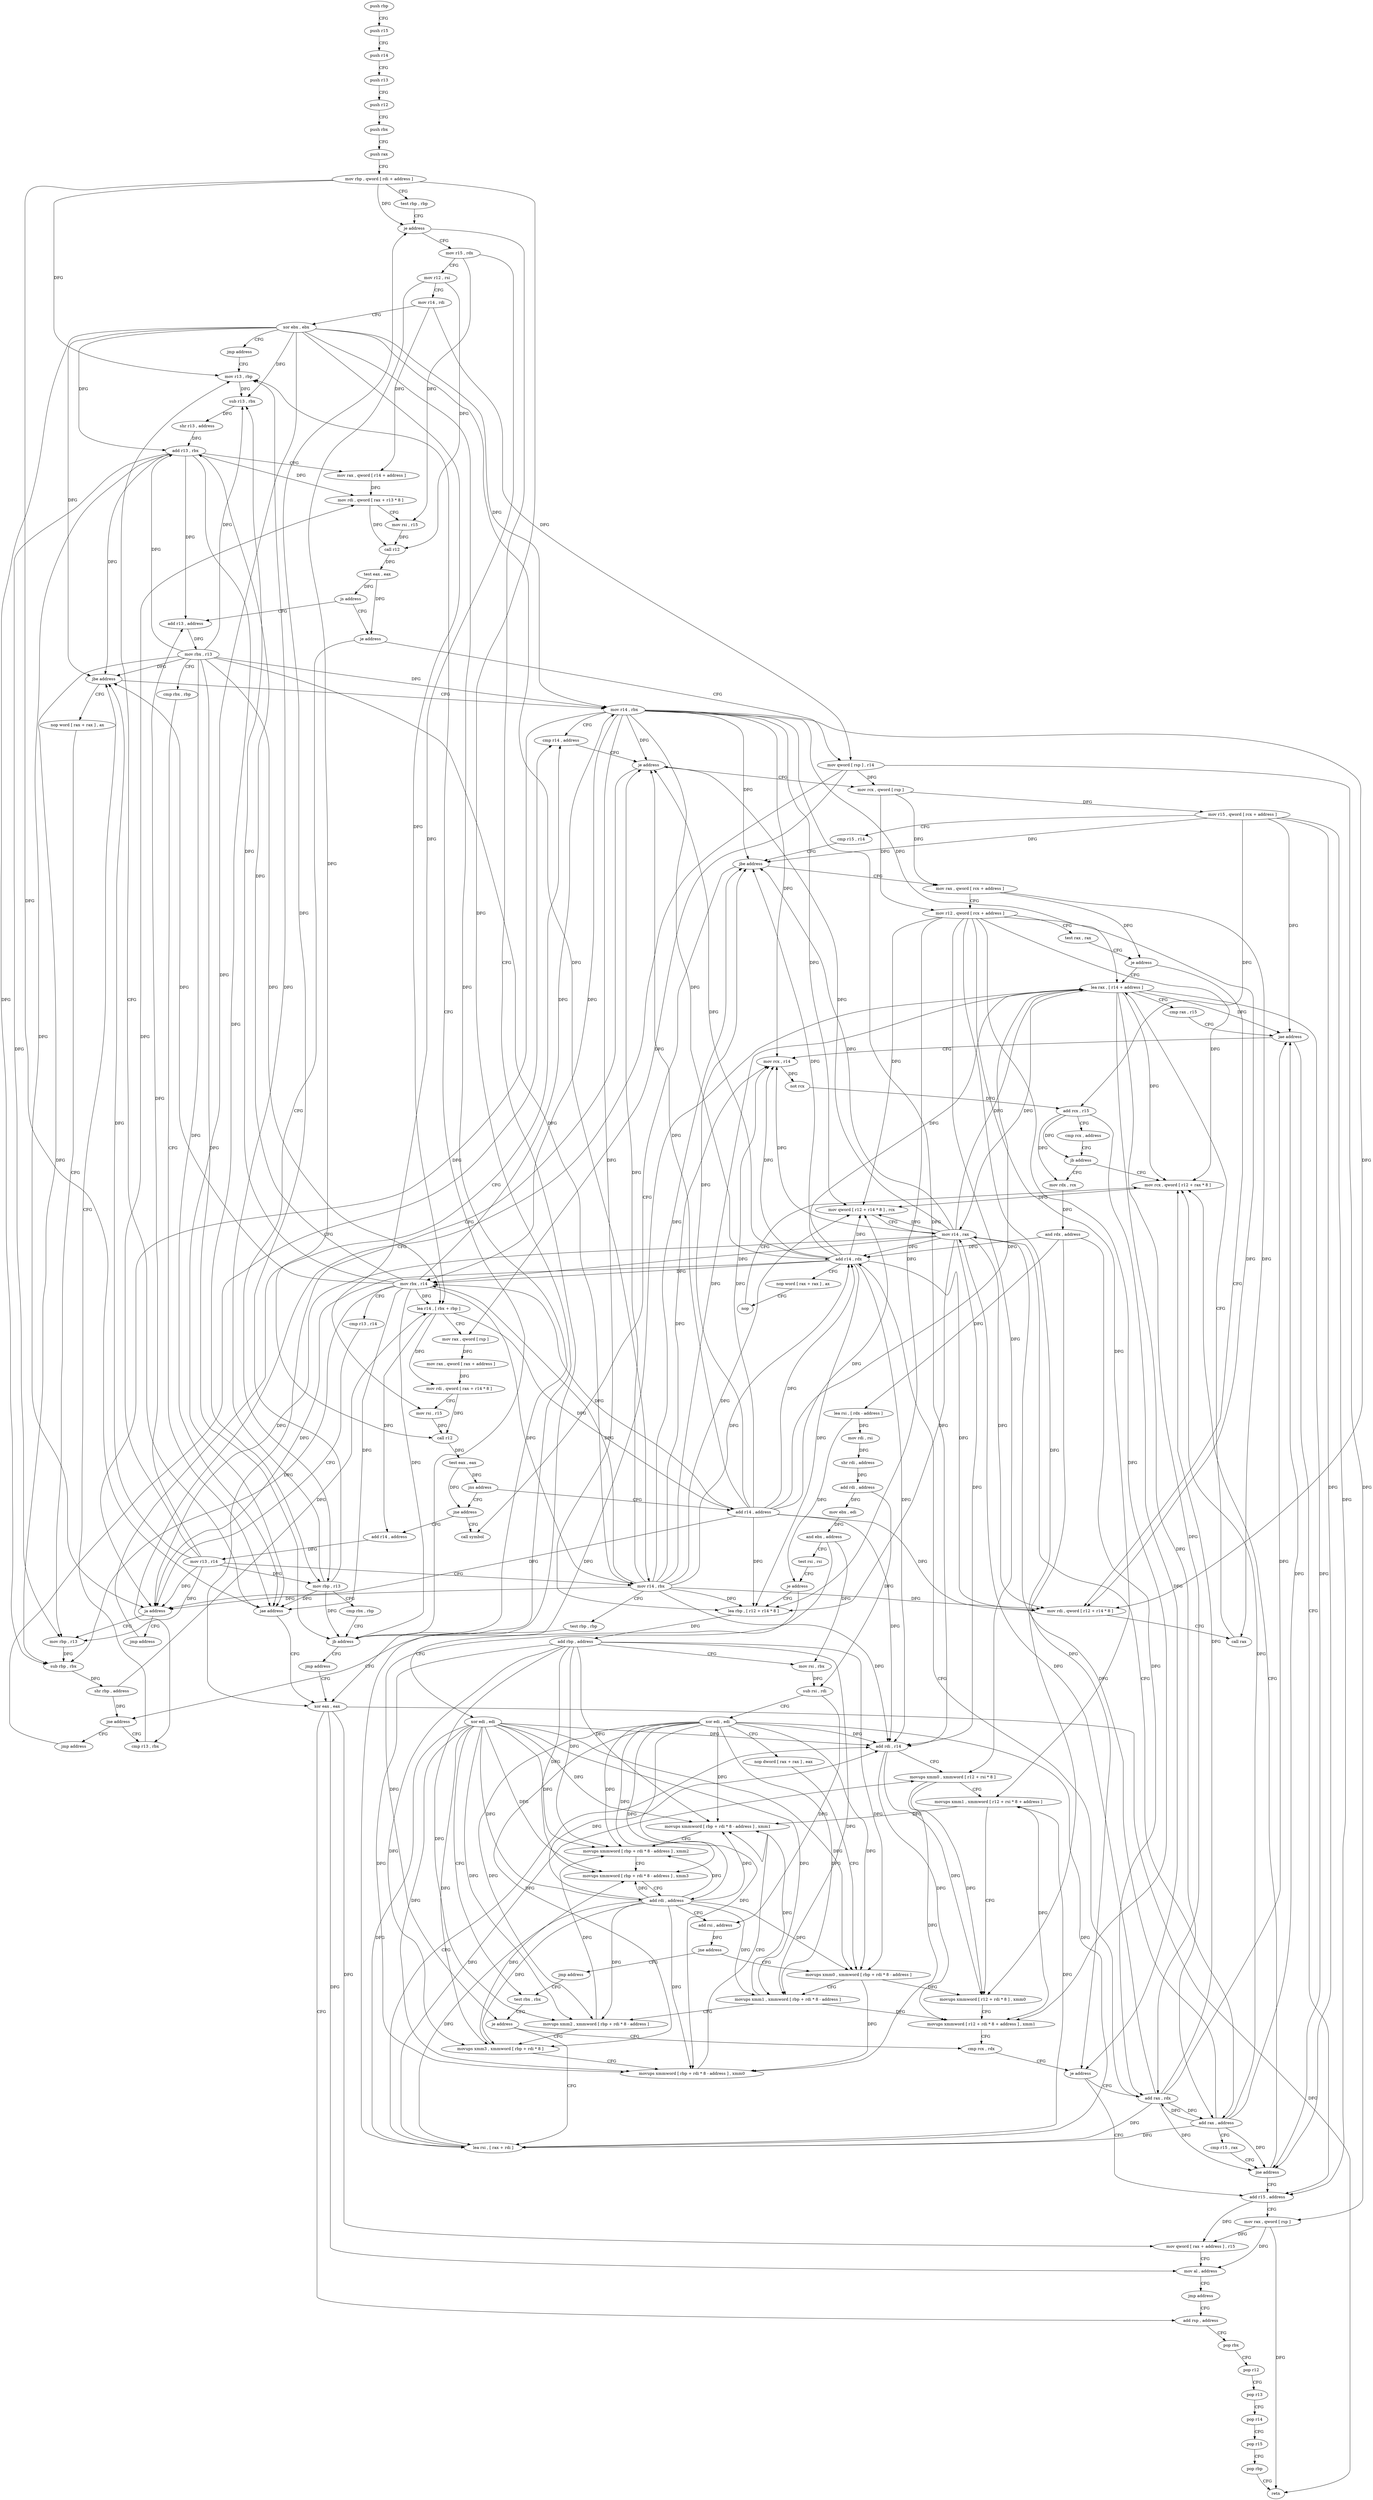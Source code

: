 digraph "func" {
"158048" [label = "push rbp" ]
"158049" [label = "push r15" ]
"158051" [label = "push r14" ]
"158053" [label = "push r13" ]
"158055" [label = "push r12" ]
"158057" [label = "push rbx" ]
"158058" [label = "push rax" ]
"158059" [label = "mov rbp , qword [ rdi + address ]" ]
"158063" [label = "test rbp , rbp" ]
"158066" [label = "je address" ]
"158452" [label = "xor eax , eax" ]
"158072" [label = "mov r15 , rdx" ]
"158454" [label = "add rsp , address" ]
"158075" [label = "mov r12 , rsi" ]
"158078" [label = "mov r14 , rdi" ]
"158081" [label = "xor ebx , ebx" ]
"158083" [label = "jmp address" ]
"158112" [label = "mov r13 , rbp" ]
"158115" [label = "sub r13 , rbx" ]
"158118" [label = "shr r13 , address" ]
"158121" [label = "add r13 , rbx" ]
"158124" [label = "mov rax , qword [ r14 + address ]" ]
"158128" [label = "mov rdi , qword [ rax + r13 * 8 ]" ]
"158132" [label = "mov rsi , r15" ]
"158135" [label = "call r12" ]
"158138" [label = "test eax , eax" ]
"158140" [label = "js address" ]
"158096" [label = "add r13 , address" ]
"158142" [label = "je address" ]
"158100" [label = "mov rbx , r13" ]
"158103" [label = "cmp rbx , rbp" ]
"158106" [label = "jae address" ]
"158157" [label = "mov qword [ rsp ] , r14" ]
"158144" [label = "mov rbp , r13" ]
"158161" [label = "cmp r13 , rbx" ]
"158147" [label = "cmp rbx , rbp" ]
"158150" [label = "jb address" ]
"158152" [label = "jmp address" ]
"158263" [label = "mov r14 , rbx" ]
"158266" [label = "cmp r14 , address" ]
"158166" [label = "nop word [ rax + rax ] , ax" ]
"158176" [label = "mov rbp , r13" ]
"158276" [label = "mov rcx , qword [ rsp ]" ]
"158280" [label = "mov r15 , qword [ rcx + address ]" ]
"158284" [label = "cmp r15 , r14" ]
"158287" [label = "jbe address" ]
"158564" [label = "call symbol" ]
"158293" [label = "mov rax , qword [ rcx + address ]" ]
"158240" [label = "jne address" ]
"158246" [label = "add r14 , address" ]
"158211" [label = "add r14 , address" ]
"158215" [label = "mov rbx , r14" ]
"158218" [label = "cmp r13 , r14" ]
"158221" [label = "ja address" ]
"158223" [label = "jmp address" ]
"158297" [label = "mov r12 , qword [ rcx + address ]" ]
"158301" [label = "test rax , rax" ]
"158304" [label = "je address" ]
"158312" [label = "lea rax , [ r14 + address ]" ]
"158306" [label = "mov rdi , qword [ r12 + r14 * 8 ]" ]
"158250" [label = "mov r13 , r14" ]
"158253" [label = "mov r14 , rbx" ]
"158256" [label = "test rbp , rbp" ]
"158259" [label = "jne address" ]
"158261" [label = "jmp address" ]
"158179" [label = "sub rbp , rbx" ]
"158182" [label = "shr rbp , address" ]
"158185" [label = "lea r14 , [ rbx + rbp ]" ]
"158189" [label = "mov rax , qword [ rsp ]" ]
"158193" [label = "mov rax , qword [ rax + address ]" ]
"158197" [label = "mov rdi , qword [ rax + r14 * 8 ]" ]
"158201" [label = "mov rsi , r15" ]
"158204" [label = "call r12" ]
"158207" [label = "test eax , eax" ]
"158209" [label = "jns address" ]
"158316" [label = "cmp rax , r15" ]
"158319" [label = "jae address" ]
"158548" [label = "add r15 , address" ]
"158325" [label = "mov rcx , r14" ]
"158310" [label = "call rax" ]
"158164" [label = "jbe address" ]
"158270" [label = "je address" ]
"158552" [label = "mov rax , qword [ rsp ]" ]
"158556" [label = "mov qword [ rax + address ] , r15" ]
"158560" [label = "mov al , address" ]
"158562" [label = "jmp address" ]
"158328" [label = "not rcx" ]
"158331" [label = "add rcx , r15" ]
"158334" [label = "cmp rcx , address" ]
"158338" [label = "jb address" ]
"158528" [label = "mov rcx , qword [ r12 + rax * 8 ]" ]
"158344" [label = "mov rdx , rcx" ]
"158458" [label = "pop rbx" ]
"158459" [label = "pop r12" ]
"158461" [label = "pop r13" ]
"158463" [label = "pop r14" ]
"158465" [label = "pop r15" ]
"158467" [label = "pop rbp" ]
"158468" [label = "retn" ]
"158532" [label = "mov qword [ r12 + r14 * 8 ] , rcx" ]
"158536" [label = "mov r14 , rax" ]
"158539" [label = "add rax , address" ]
"158543" [label = "cmp r15 , rax" ]
"158546" [label = "jne address" ]
"158347" [label = "and rdx , address" ]
"158351" [label = "lea rsi , [ rdx - address ]" ]
"158355" [label = "mov rdi , rsi" ]
"158358" [label = "shr rdi , address" ]
"158362" [label = "add rdi , address" ]
"158366" [label = "mov ebx , edi" ]
"158368" [label = "and ebx , address" ]
"158371" [label = "test rsi , rsi" ]
"158374" [label = "je address" ]
"158469" [label = "xor edi , edi" ]
"158376" [label = "lea rbp , [ r12 + r14 * 8 ]" ]
"158471" [label = "test rbx , rbx" ]
"158380" [label = "add rbp , address" ]
"158384" [label = "mov rsi , rbx" ]
"158387" [label = "sub rsi , rdi" ]
"158390" [label = "xor edi , edi" ]
"158392" [label = "nop dword [ rax + rax ] , eax" ]
"158400" [label = "movups xmm0 , xmmword [ rbp + rdi * 8 - address ]" ]
"158505" [label = "cmp rcx , rdx" ]
"158508" [label = "je address" ]
"158510" [label = "add rax , rdx" ]
"158476" [label = "lea rsi , [ rax + rdi ]" ]
"158480" [label = "add rdi , r14" ]
"158483" [label = "movups xmm0 , xmmword [ r12 + rsi * 8 ]" ]
"158488" [label = "movups xmm1 , xmmword [ r12 + rsi * 8 + address ]" ]
"158494" [label = "movups xmmword [ r12 + rdi * 8 ] , xmm0" ]
"158499" [label = "movups xmmword [ r12 + rdi * 8 + address ] , xmm1" ]
"158405" [label = "movups xmm1 , xmmword [ rbp + rdi * 8 - address ]" ]
"158410" [label = "movups xmm2 , xmmword [ rbp + rdi * 8 - address ]" ]
"158415" [label = "movups xmm3 , xmmword [ rbp + rdi * 8 ]" ]
"158420" [label = "movups xmmword [ rbp + rdi * 8 - address ] , xmm0" ]
"158425" [label = "movups xmmword [ rbp + rdi * 8 - address ] , xmm1" ]
"158430" [label = "movups xmmword [ rbp + rdi * 8 - address ] , xmm2" ]
"158435" [label = "movups xmmword [ rbp + rdi * 8 - address ] , xmm3" ]
"158440" [label = "add rdi , address" ]
"158444" [label = "add rsi , address" ]
"158448" [label = "jne address" ]
"158450" [label = "jmp address" ]
"158513" [label = "add r14 , rdx" ]
"158516" [label = "nop word [ rax + rax ] , ax" ]
"158526" [label = "nop" ]
"158474" [label = "je address" ]
"158048" -> "158049" [ label = "CFG" ]
"158049" -> "158051" [ label = "CFG" ]
"158051" -> "158053" [ label = "CFG" ]
"158053" -> "158055" [ label = "CFG" ]
"158055" -> "158057" [ label = "CFG" ]
"158057" -> "158058" [ label = "CFG" ]
"158058" -> "158059" [ label = "CFG" ]
"158059" -> "158063" [ label = "CFG" ]
"158059" -> "158066" [ label = "DFG" ]
"158059" -> "158112" [ label = "DFG" ]
"158059" -> "158106" [ label = "DFG" ]
"158059" -> "158150" [ label = "DFG" ]
"158063" -> "158066" [ label = "CFG" ]
"158066" -> "158452" [ label = "CFG" ]
"158066" -> "158072" [ label = "CFG" ]
"158452" -> "158454" [ label = "CFG" ]
"158452" -> "158468" [ label = "DFG" ]
"158452" -> "158556" [ label = "DFG" ]
"158452" -> "158560" [ label = "DFG" ]
"158072" -> "158075" [ label = "CFG" ]
"158072" -> "158132" [ label = "DFG" ]
"158072" -> "158201" [ label = "DFG" ]
"158454" -> "158458" [ label = "CFG" ]
"158075" -> "158078" [ label = "CFG" ]
"158075" -> "158135" [ label = "DFG" ]
"158075" -> "158204" [ label = "DFG" ]
"158078" -> "158081" [ label = "CFG" ]
"158078" -> "158124" [ label = "DFG" ]
"158078" -> "158157" [ label = "DFG" ]
"158081" -> "158083" [ label = "CFG" ]
"158081" -> "158115" [ label = "DFG" ]
"158081" -> "158121" [ label = "DFG" ]
"158081" -> "158106" [ label = "DFG" ]
"158081" -> "158150" [ label = "DFG" ]
"158081" -> "158164" [ label = "DFG" ]
"158081" -> "158263" [ label = "DFG" ]
"158081" -> "158179" [ label = "DFG" ]
"158081" -> "158185" [ label = "DFG" ]
"158081" -> "158253" [ label = "DFG" ]
"158083" -> "158112" [ label = "CFG" ]
"158112" -> "158115" [ label = "DFG" ]
"158115" -> "158118" [ label = "DFG" ]
"158118" -> "158121" [ label = "DFG" ]
"158121" -> "158124" [ label = "CFG" ]
"158121" -> "158128" [ label = "DFG" ]
"158121" -> "158096" [ label = "DFG" ]
"158121" -> "158144" [ label = "DFG" ]
"158121" -> "158164" [ label = "DFG" ]
"158121" -> "158176" [ label = "DFG" ]
"158121" -> "158221" [ label = "DFG" ]
"158124" -> "158128" [ label = "DFG" ]
"158128" -> "158132" [ label = "CFG" ]
"158128" -> "158135" [ label = "DFG" ]
"158132" -> "158135" [ label = "DFG" ]
"158135" -> "158138" [ label = "DFG" ]
"158138" -> "158140" [ label = "DFG" ]
"158138" -> "158142" [ label = "DFG" ]
"158140" -> "158096" [ label = "CFG" ]
"158140" -> "158142" [ label = "CFG" ]
"158096" -> "158100" [ label = "DFG" ]
"158142" -> "158157" [ label = "CFG" ]
"158142" -> "158144" [ label = "CFG" ]
"158100" -> "158103" [ label = "CFG" ]
"158100" -> "158115" [ label = "DFG" ]
"158100" -> "158121" [ label = "DFG" ]
"158100" -> "158106" [ label = "DFG" ]
"158100" -> "158150" [ label = "DFG" ]
"158100" -> "158164" [ label = "DFG" ]
"158100" -> "158263" [ label = "DFG" ]
"158100" -> "158179" [ label = "DFG" ]
"158100" -> "158185" [ label = "DFG" ]
"158100" -> "158253" [ label = "DFG" ]
"158103" -> "158106" [ label = "CFG" ]
"158106" -> "158452" [ label = "CFG" ]
"158106" -> "158112" [ label = "CFG" ]
"158157" -> "158161" [ label = "CFG" ]
"158157" -> "158189" [ label = "DFG" ]
"158157" -> "158276" [ label = "DFG" ]
"158157" -> "158552" [ label = "DFG" ]
"158144" -> "158147" [ label = "CFG" ]
"158144" -> "158066" [ label = "DFG" ]
"158144" -> "158112" [ label = "DFG" ]
"158144" -> "158106" [ label = "DFG" ]
"158144" -> "158150" [ label = "DFG" ]
"158161" -> "158164" [ label = "CFG" ]
"158147" -> "158150" [ label = "CFG" ]
"158150" -> "158112" [ label = "CFG" ]
"158150" -> "158152" [ label = "CFG" ]
"158152" -> "158452" [ label = "CFG" ]
"158263" -> "158266" [ label = "CFG" ]
"158263" -> "158270" [ label = "DFG" ]
"158263" -> "158287" [ label = "DFG" ]
"158263" -> "158215" [ label = "DFG" ]
"158263" -> "158221" [ label = "DFG" ]
"158263" -> "158312" [ label = "DFG" ]
"158263" -> "158306" [ label = "DFG" ]
"158263" -> "158325" [ label = "DFG" ]
"158263" -> "158532" [ label = "DFG" ]
"158263" -> "158376" [ label = "DFG" ]
"158263" -> "158480" [ label = "DFG" ]
"158263" -> "158513" [ label = "DFG" ]
"158266" -> "158270" [ label = "CFG" ]
"158166" -> "158176" [ label = "CFG" ]
"158176" -> "158179" [ label = "DFG" ]
"158276" -> "158280" [ label = "DFG" ]
"158276" -> "158293" [ label = "DFG" ]
"158276" -> "158297" [ label = "DFG" ]
"158280" -> "158284" [ label = "CFG" ]
"158280" -> "158287" [ label = "DFG" ]
"158280" -> "158319" [ label = "DFG" ]
"158280" -> "158548" [ label = "DFG" ]
"158280" -> "158331" [ label = "DFG" ]
"158280" -> "158546" [ label = "DFG" ]
"158284" -> "158287" [ label = "CFG" ]
"158287" -> "158564" [ label = "CFG" ]
"158287" -> "158293" [ label = "CFG" ]
"158293" -> "158297" [ label = "CFG" ]
"158293" -> "158304" [ label = "DFG" ]
"158293" -> "158310" [ label = "DFG" ]
"158240" -> "158564" [ label = "CFG" ]
"158240" -> "158246" [ label = "CFG" ]
"158246" -> "158250" [ label = "DFG" ]
"158211" -> "158215" [ label = "DFG" ]
"158211" -> "158270" [ label = "DFG" ]
"158211" -> "158287" [ label = "DFG" ]
"158211" -> "158221" [ label = "DFG" ]
"158211" -> "158312" [ label = "DFG" ]
"158211" -> "158306" [ label = "DFG" ]
"158211" -> "158325" [ label = "DFG" ]
"158211" -> "158532" [ label = "DFG" ]
"158211" -> "158376" [ label = "DFG" ]
"158211" -> "158480" [ label = "DFG" ]
"158211" -> "158513" [ label = "DFG" ]
"158215" -> "158218" [ label = "CFG" ]
"158215" -> "158115" [ label = "DFG" ]
"158215" -> "158121" [ label = "DFG" ]
"158215" -> "158164" [ label = "DFG" ]
"158215" -> "158263" [ label = "DFG" ]
"158215" -> "158179" [ label = "DFG" ]
"158215" -> "158106" [ label = "DFG" ]
"158215" -> "158150" [ label = "DFG" ]
"158215" -> "158185" [ label = "DFG" ]
"158215" -> "158253" [ label = "DFG" ]
"158218" -> "158221" [ label = "CFG" ]
"158221" -> "158176" [ label = "CFG" ]
"158221" -> "158223" [ label = "CFG" ]
"158223" -> "158266" [ label = "CFG" ]
"158297" -> "158301" [ label = "CFG" ]
"158297" -> "158306" [ label = "DFG" ]
"158297" -> "158528" [ label = "DFG" ]
"158297" -> "158532" [ label = "DFG" ]
"158297" -> "158376" [ label = "DFG" ]
"158297" -> "158483" [ label = "DFG" ]
"158297" -> "158488" [ label = "DFG" ]
"158297" -> "158494" [ label = "DFG" ]
"158297" -> "158499" [ label = "DFG" ]
"158301" -> "158304" [ label = "CFG" ]
"158304" -> "158312" [ label = "CFG" ]
"158304" -> "158306" [ label = "CFG" ]
"158312" -> "158316" [ label = "CFG" ]
"158312" -> "158319" [ label = "DFG" ]
"158312" -> "158528" [ label = "DFG" ]
"158312" -> "158536" [ label = "DFG" ]
"158312" -> "158539" [ label = "DFG" ]
"158312" -> "158546" [ label = "DFG" ]
"158312" -> "158476" [ label = "DFG" ]
"158312" -> "158510" [ label = "DFG" ]
"158306" -> "158310" [ label = "CFG" ]
"158250" -> "158253" [ label = "CFG" ]
"158250" -> "158128" [ label = "DFG" ]
"158250" -> "158096" [ label = "DFG" ]
"158250" -> "158144" [ label = "DFG" ]
"158250" -> "158176" [ label = "DFG" ]
"158250" -> "158164" [ label = "DFG" ]
"158250" -> "158221" [ label = "DFG" ]
"158253" -> "158256" [ label = "CFG" ]
"158253" -> "158270" [ label = "DFG" ]
"158253" -> "158287" [ label = "DFG" ]
"158253" -> "158215" [ label = "DFG" ]
"158253" -> "158221" [ label = "DFG" ]
"158253" -> "158312" [ label = "DFG" ]
"158253" -> "158306" [ label = "DFG" ]
"158253" -> "158325" [ label = "DFG" ]
"158253" -> "158532" [ label = "DFG" ]
"158253" -> "158376" [ label = "DFG" ]
"158253" -> "158480" [ label = "DFG" ]
"158253" -> "158513" [ label = "DFG" ]
"158256" -> "158259" [ label = "CFG" ]
"158259" -> "158161" [ label = "CFG" ]
"158259" -> "158261" [ label = "CFG" ]
"158261" -> "158266" [ label = "CFG" ]
"158179" -> "158182" [ label = "DFG" ]
"158182" -> "158185" [ label = "DFG" ]
"158182" -> "158259" [ label = "DFG" ]
"158185" -> "158189" [ label = "CFG" ]
"158185" -> "158197" [ label = "DFG" ]
"158185" -> "158211" [ label = "DFG" ]
"158185" -> "158246" [ label = "DFG" ]
"158189" -> "158193" [ label = "DFG" ]
"158193" -> "158197" [ label = "DFG" ]
"158197" -> "158201" [ label = "CFG" ]
"158197" -> "158204" [ label = "DFG" ]
"158201" -> "158204" [ label = "DFG" ]
"158204" -> "158207" [ label = "DFG" ]
"158207" -> "158209" [ label = "DFG" ]
"158207" -> "158240" [ label = "DFG" ]
"158209" -> "158240" [ label = "CFG" ]
"158209" -> "158211" [ label = "CFG" ]
"158316" -> "158319" [ label = "CFG" ]
"158319" -> "158548" [ label = "CFG" ]
"158319" -> "158325" [ label = "CFG" ]
"158548" -> "158552" [ label = "CFG" ]
"158548" -> "158556" [ label = "DFG" ]
"158325" -> "158328" [ label = "DFG" ]
"158310" -> "158312" [ label = "CFG" ]
"158164" -> "158263" [ label = "CFG" ]
"158164" -> "158166" [ label = "CFG" ]
"158270" -> "158452" [ label = "CFG" ]
"158270" -> "158276" [ label = "CFG" ]
"158552" -> "158556" [ label = "DFG" ]
"158552" -> "158468" [ label = "DFG" ]
"158552" -> "158560" [ label = "DFG" ]
"158556" -> "158560" [ label = "CFG" ]
"158560" -> "158562" [ label = "CFG" ]
"158562" -> "158454" [ label = "CFG" ]
"158328" -> "158331" [ label = "DFG" ]
"158331" -> "158334" [ label = "CFG" ]
"158331" -> "158338" [ label = "DFG" ]
"158331" -> "158344" [ label = "DFG" ]
"158331" -> "158508" [ label = "DFG" ]
"158334" -> "158338" [ label = "CFG" ]
"158338" -> "158528" [ label = "CFG" ]
"158338" -> "158344" [ label = "CFG" ]
"158528" -> "158532" [ label = "DFG" ]
"158344" -> "158347" [ label = "DFG" ]
"158458" -> "158459" [ label = "CFG" ]
"158459" -> "158461" [ label = "CFG" ]
"158461" -> "158463" [ label = "CFG" ]
"158463" -> "158465" [ label = "CFG" ]
"158465" -> "158467" [ label = "CFG" ]
"158467" -> "158468" [ label = "CFG" ]
"158532" -> "158536" [ label = "CFG" ]
"158536" -> "158539" [ label = "CFG" ]
"158536" -> "158270" [ label = "DFG" ]
"158536" -> "158287" [ label = "DFG" ]
"158536" -> "158215" [ label = "DFG" ]
"158536" -> "158221" [ label = "DFG" ]
"158536" -> "158312" [ label = "DFG" ]
"158536" -> "158306" [ label = "DFG" ]
"158536" -> "158325" [ label = "DFG" ]
"158536" -> "158532" [ label = "DFG" ]
"158536" -> "158376" [ label = "DFG" ]
"158536" -> "158480" [ label = "DFG" ]
"158536" -> "158513" [ label = "DFG" ]
"158539" -> "158543" [ label = "CFG" ]
"158539" -> "158528" [ label = "DFG" ]
"158539" -> "158536" [ label = "DFG" ]
"158539" -> "158319" [ label = "DFG" ]
"158539" -> "158546" [ label = "DFG" ]
"158539" -> "158476" [ label = "DFG" ]
"158539" -> "158510" [ label = "DFG" ]
"158543" -> "158546" [ label = "CFG" ]
"158546" -> "158528" [ label = "CFG" ]
"158546" -> "158548" [ label = "CFG" ]
"158347" -> "158351" [ label = "DFG" ]
"158347" -> "158508" [ label = "DFG" ]
"158347" -> "158510" [ label = "DFG" ]
"158347" -> "158513" [ label = "DFG" ]
"158351" -> "158355" [ label = "DFG" ]
"158351" -> "158374" [ label = "DFG" ]
"158355" -> "158358" [ label = "DFG" ]
"158358" -> "158362" [ label = "DFG" ]
"158362" -> "158366" [ label = "DFG" ]
"158362" -> "158387" [ label = "DFG" ]
"158366" -> "158368" [ label = "DFG" ]
"158368" -> "158371" [ label = "CFG" ]
"158368" -> "158384" [ label = "DFG" ]
"158368" -> "158474" [ label = "DFG" ]
"158371" -> "158374" [ label = "CFG" ]
"158374" -> "158469" [ label = "CFG" ]
"158374" -> "158376" [ label = "CFG" ]
"158469" -> "158471" [ label = "CFG" ]
"158469" -> "158400" [ label = "DFG" ]
"158469" -> "158405" [ label = "DFG" ]
"158469" -> "158410" [ label = "DFG" ]
"158469" -> "158415" [ label = "DFG" ]
"158469" -> "158420" [ label = "DFG" ]
"158469" -> "158425" [ label = "DFG" ]
"158469" -> "158430" [ label = "DFG" ]
"158469" -> "158435" [ label = "DFG" ]
"158469" -> "158440" [ label = "DFG" ]
"158469" -> "158476" [ label = "DFG" ]
"158469" -> "158480" [ label = "DFG" ]
"158376" -> "158380" [ label = "DFG" ]
"158471" -> "158474" [ label = "CFG" ]
"158380" -> "158384" [ label = "CFG" ]
"158380" -> "158400" [ label = "DFG" ]
"158380" -> "158405" [ label = "DFG" ]
"158380" -> "158410" [ label = "DFG" ]
"158380" -> "158415" [ label = "DFG" ]
"158380" -> "158420" [ label = "DFG" ]
"158380" -> "158425" [ label = "DFG" ]
"158380" -> "158430" [ label = "DFG" ]
"158380" -> "158435" [ label = "DFG" ]
"158384" -> "158387" [ label = "DFG" ]
"158387" -> "158390" [ label = "CFG" ]
"158387" -> "158444" [ label = "DFG" ]
"158390" -> "158392" [ label = "CFG" ]
"158390" -> "158400" [ label = "DFG" ]
"158390" -> "158405" [ label = "DFG" ]
"158390" -> "158410" [ label = "DFG" ]
"158390" -> "158415" [ label = "DFG" ]
"158390" -> "158420" [ label = "DFG" ]
"158390" -> "158425" [ label = "DFG" ]
"158390" -> "158430" [ label = "DFG" ]
"158390" -> "158435" [ label = "DFG" ]
"158390" -> "158440" [ label = "DFG" ]
"158390" -> "158476" [ label = "DFG" ]
"158390" -> "158480" [ label = "DFG" ]
"158392" -> "158400" [ label = "CFG" ]
"158400" -> "158405" [ label = "CFG" ]
"158400" -> "158420" [ label = "DFG" ]
"158400" -> "158494" [ label = "DFG" ]
"158505" -> "158508" [ label = "CFG" ]
"158508" -> "158548" [ label = "CFG" ]
"158508" -> "158510" [ label = "CFG" ]
"158510" -> "158513" [ label = "CFG" ]
"158510" -> "158528" [ label = "DFG" ]
"158510" -> "158536" [ label = "DFG" ]
"158510" -> "158539" [ label = "DFG" ]
"158510" -> "158546" [ label = "DFG" ]
"158510" -> "158319" [ label = "DFG" ]
"158510" -> "158476" [ label = "DFG" ]
"158476" -> "158480" [ label = "CFG" ]
"158476" -> "158483" [ label = "DFG" ]
"158476" -> "158488" [ label = "DFG" ]
"158480" -> "158483" [ label = "CFG" ]
"158480" -> "158494" [ label = "DFG" ]
"158480" -> "158499" [ label = "DFG" ]
"158483" -> "158488" [ label = "CFG" ]
"158483" -> "158420" [ label = "DFG" ]
"158483" -> "158494" [ label = "DFG" ]
"158488" -> "158494" [ label = "CFG" ]
"158488" -> "158425" [ label = "DFG" ]
"158488" -> "158499" [ label = "DFG" ]
"158494" -> "158499" [ label = "CFG" ]
"158499" -> "158505" [ label = "CFG" ]
"158405" -> "158410" [ label = "CFG" ]
"158405" -> "158425" [ label = "DFG" ]
"158405" -> "158499" [ label = "DFG" ]
"158410" -> "158415" [ label = "CFG" ]
"158410" -> "158430" [ label = "DFG" ]
"158415" -> "158420" [ label = "CFG" ]
"158415" -> "158435" [ label = "DFG" ]
"158420" -> "158425" [ label = "CFG" ]
"158425" -> "158430" [ label = "CFG" ]
"158430" -> "158435" [ label = "CFG" ]
"158435" -> "158440" [ label = "CFG" ]
"158440" -> "158444" [ label = "CFG" ]
"158440" -> "158400" [ label = "DFG" ]
"158440" -> "158405" [ label = "DFG" ]
"158440" -> "158410" [ label = "DFG" ]
"158440" -> "158415" [ label = "DFG" ]
"158440" -> "158420" [ label = "DFG" ]
"158440" -> "158425" [ label = "DFG" ]
"158440" -> "158430" [ label = "DFG" ]
"158440" -> "158435" [ label = "DFG" ]
"158440" -> "158476" [ label = "DFG" ]
"158440" -> "158480" [ label = "DFG" ]
"158444" -> "158448" [ label = "DFG" ]
"158448" -> "158400" [ label = "CFG" ]
"158448" -> "158450" [ label = "CFG" ]
"158450" -> "158471" [ label = "CFG" ]
"158513" -> "158516" [ label = "CFG" ]
"158513" -> "158270" [ label = "DFG" ]
"158513" -> "158287" [ label = "DFG" ]
"158513" -> "158215" [ label = "DFG" ]
"158513" -> "158221" [ label = "DFG" ]
"158513" -> "158312" [ label = "DFG" ]
"158513" -> "158306" [ label = "DFG" ]
"158513" -> "158325" [ label = "DFG" ]
"158513" -> "158376" [ label = "DFG" ]
"158513" -> "158480" [ label = "DFG" ]
"158513" -> "158532" [ label = "DFG" ]
"158516" -> "158526" [ label = "CFG" ]
"158526" -> "158528" [ label = "CFG" ]
"158474" -> "158505" [ label = "CFG" ]
"158474" -> "158476" [ label = "CFG" ]
}
